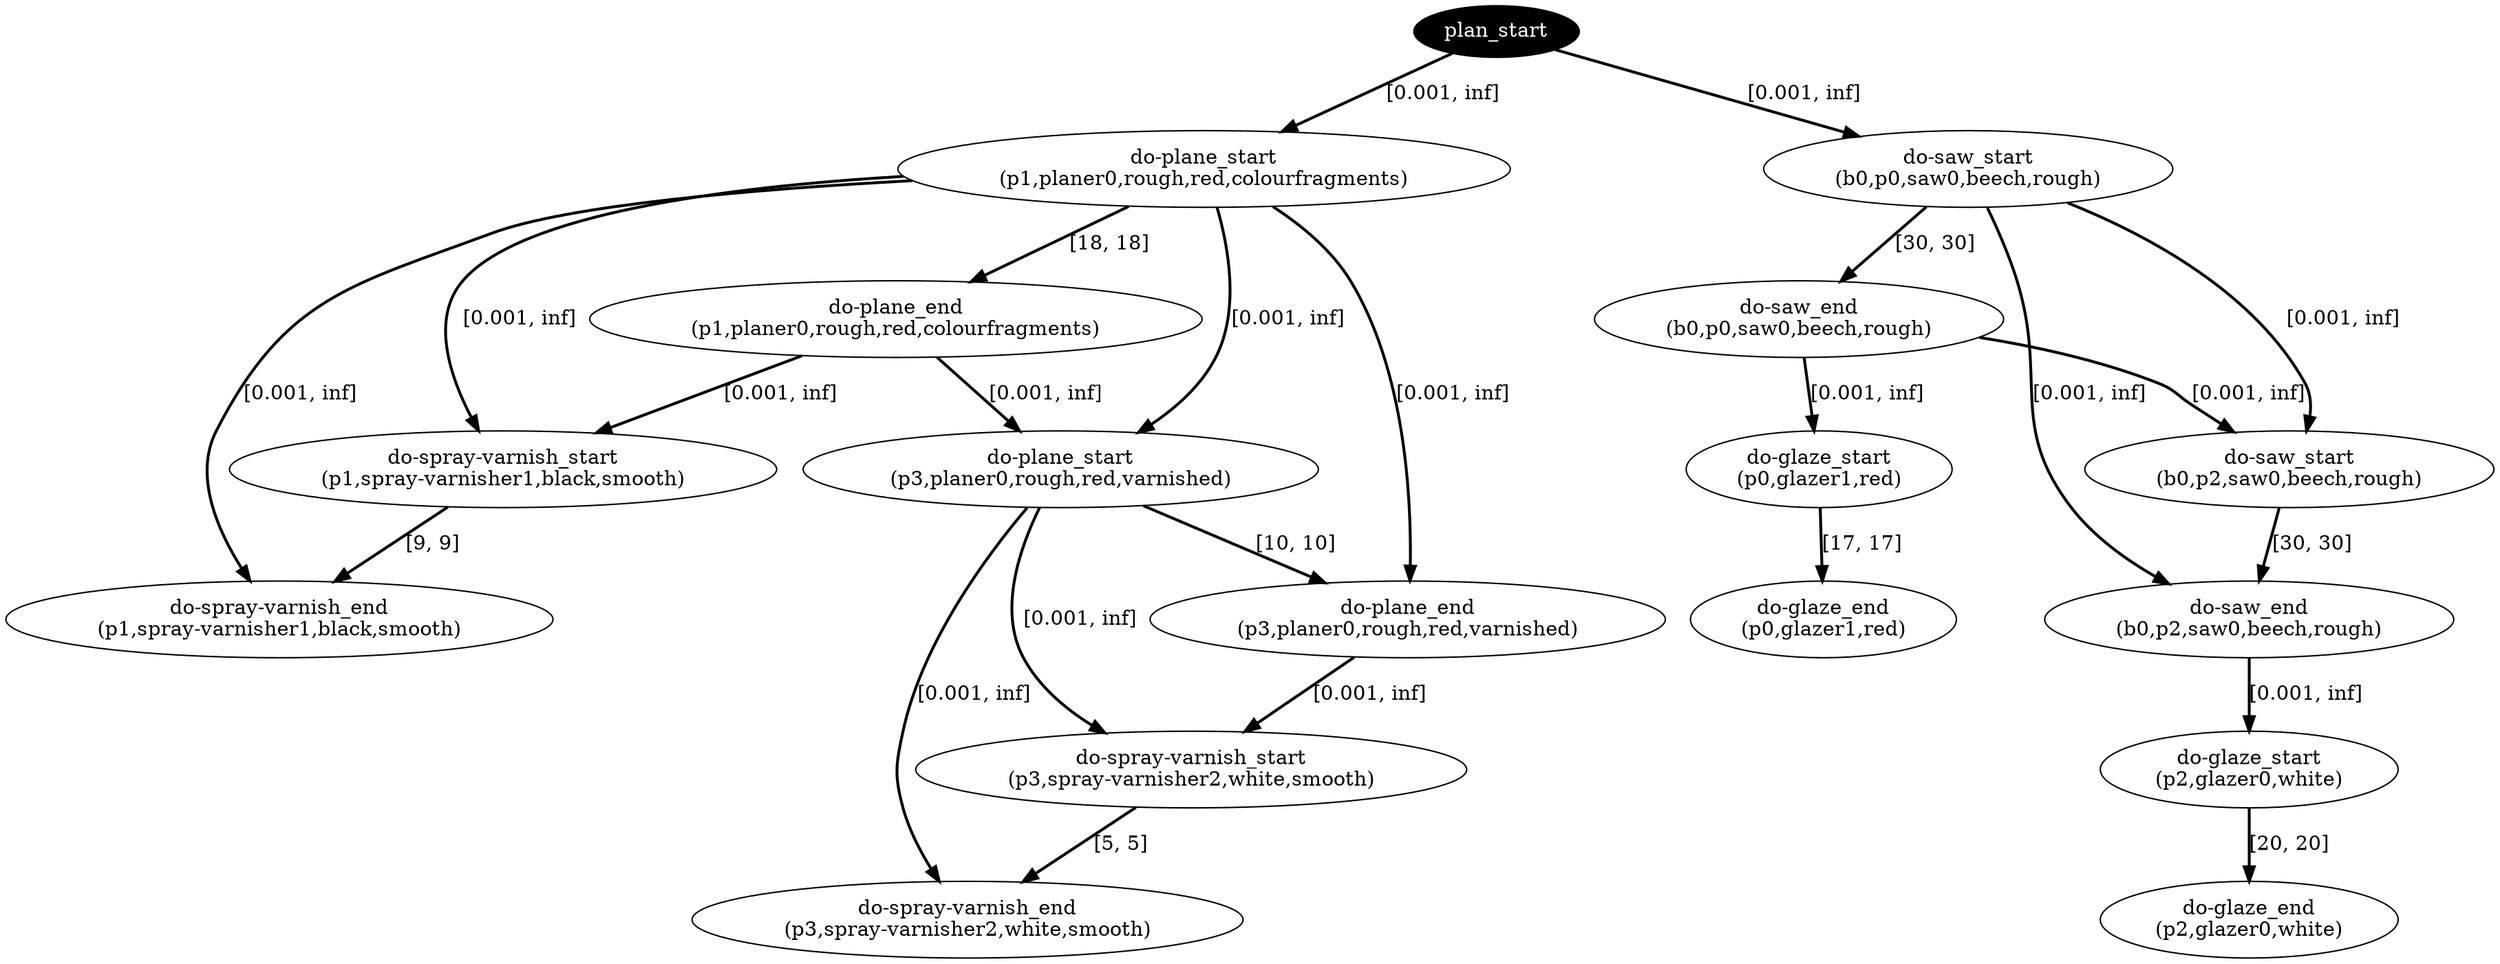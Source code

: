 digraph plan {
0[ label="plan_start",style=filled,fillcolor=black,fontcolor=white];
1[ label="do-plane_start
(p1,planer0,rough,red,colourfragments)"];
2[ label="do-plane_end
(p1,planer0,rough,red,colourfragments)"];
3[ label="do-saw_start
(b0,p0,saw0,beech,rough)"];
4[ label="do-saw_end
(b0,p0,saw0,beech,rough)"];
5[ label="do-spray-varnish_start
(p1,spray-varnisher1,black,smooth)"];
6[ label="do-spray-varnish_end
(p1,spray-varnisher1,black,smooth)"];
7[ label="do-plane_start
(p3,planer0,rough,red,varnished)"];
8[ label="do-plane_end
(p3,planer0,rough,red,varnished)"];
9[ label="do-spray-varnish_start
(p3,spray-varnisher2,white,smooth)"];
10[ label="do-spray-varnish_end
(p3,spray-varnisher2,white,smooth)"];
11[ label="do-glaze_start
(p0,glazer1,red)"];
12[ label="do-glaze_end
(p0,glazer1,red)"];
13[ label="do-saw_start
(b0,p2,saw0,beech,rough)"];
14[ label="do-saw_end
(b0,p2,saw0,beech,rough)"];
15[ label="do-glaze_start
(p2,glazer0,white)"];
16[ label="do-glaze_end
(p2,glazer0,white)"];
"0" -> "1" [ label="[0.001, inf]" , penwidth=2, color="black"]
"0" -> "3" [ label="[0.001, inf]" , penwidth=2, color="black"]
"1" -> "2" [ label="[18, 18]" , penwidth=2, color="black"]
"2" -> "5" [ label="[0.001, inf]" , penwidth=2, color="black"]
"1" -> "5" [ label="[0.001, inf]" , penwidth=2, color="black"]
"2" -> "7" [ label="[0.001, inf]" , penwidth=2, color="black"]
"1" -> "7" [ label="[0.001, inf]" , penwidth=2, color="black"]
"5" -> "6" [ label="[9, 9]" , penwidth=2, color="black"]
"1" -> "6" [ label="[0.001, inf]" , penwidth=2, color="black"]
"7" -> "8" [ label="[10, 10]" , penwidth=2, color="black"]
"1" -> "8" [ label="[0.001, inf]" , penwidth=2, color="black"]
"8" -> "9" [ label="[0.001, inf]" , penwidth=2, color="black"]
"7" -> "9" [ label="[0.001, inf]" , penwidth=2, color="black"]
"3" -> "4" [ label="[30, 30]" , penwidth=2, color="black"]
"4" -> "11" [ label="[0.001, inf]" , penwidth=2, color="black"]
"4" -> "13" [ label="[0.001, inf]" , penwidth=2, color="black"]
"3" -> "13" [ label="[0.001, inf]" , penwidth=2, color="black"]
"9" -> "10" [ label="[5, 5]" , penwidth=2, color="black"]
"7" -> "10" [ label="[0.001, inf]" , penwidth=2, color="black"]
"11" -> "12" [ label="[17, 17]" , penwidth=2, color="black"]
"13" -> "14" [ label="[30, 30]" , penwidth=2, color="black"]
"3" -> "14" [ label="[0.001, inf]" , penwidth=2, color="black"]
"14" -> "15" [ label="[0.001, inf]" , penwidth=2, color="black"]
"15" -> "16" [ label="[20, 20]" , penwidth=2, color="black"]
}
